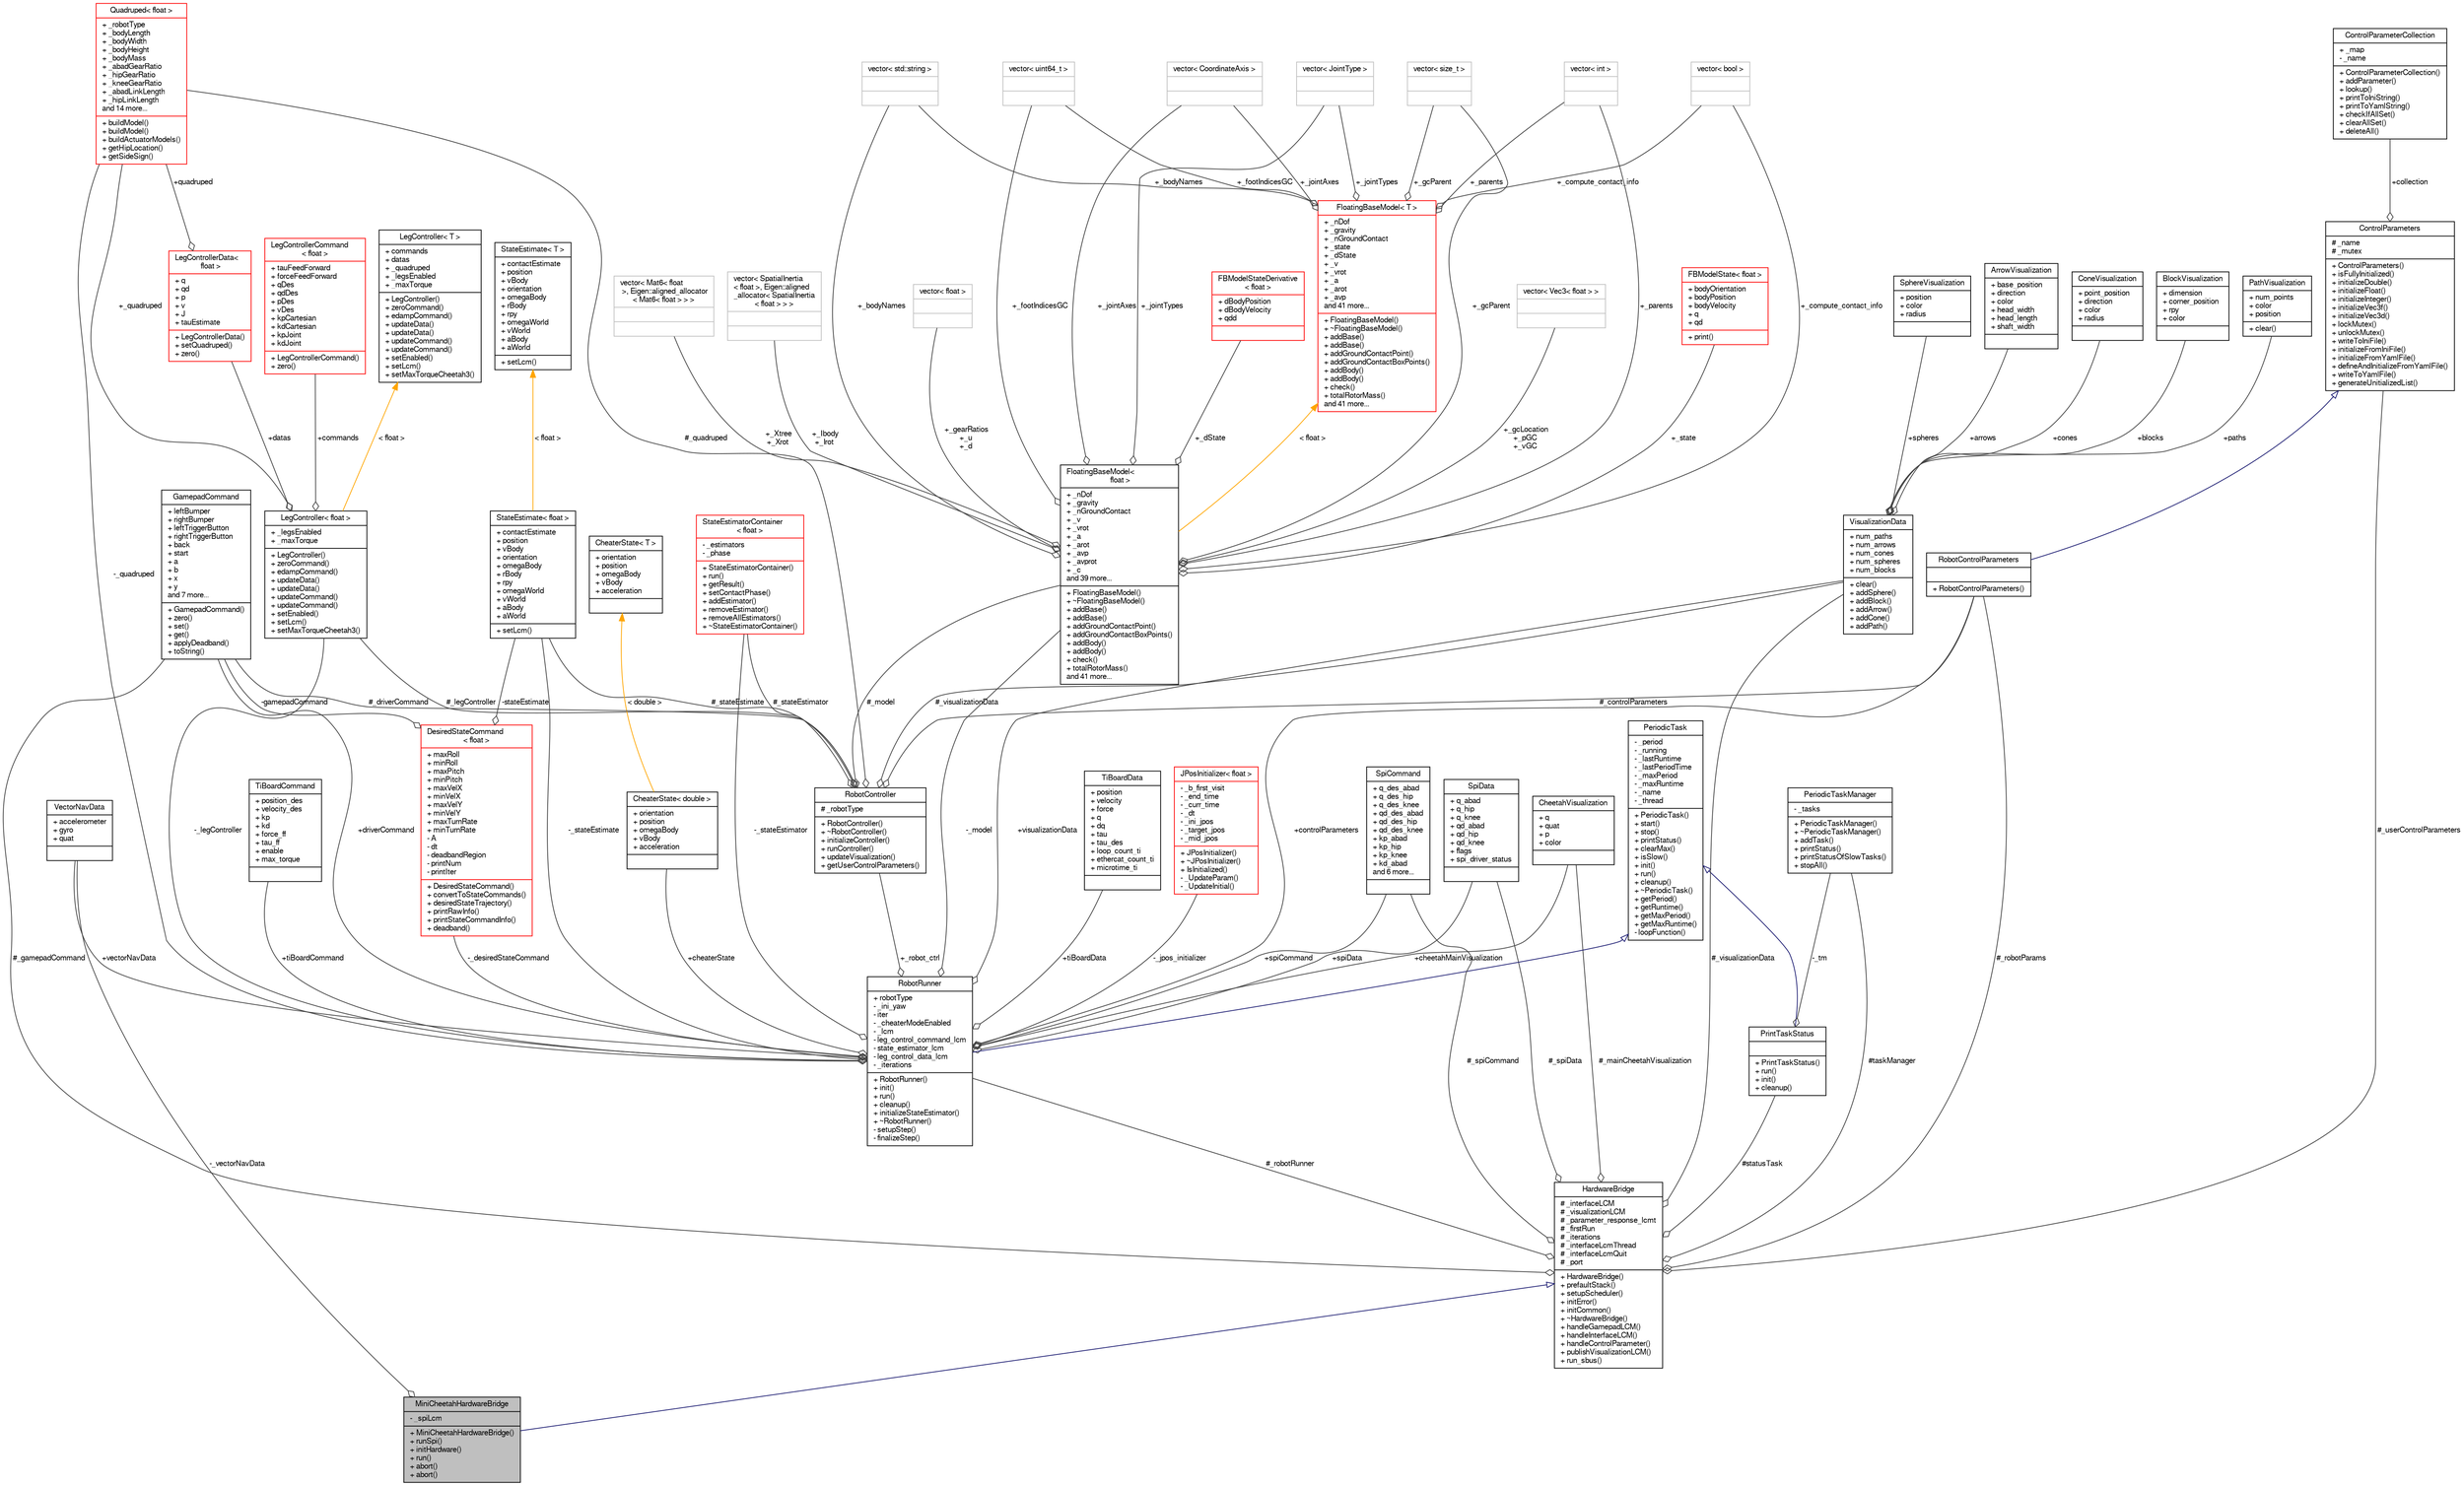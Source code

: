 digraph "MiniCheetahHardwareBridge"
{
  edge [fontname="FreeSans",fontsize="10",labelfontname="FreeSans",labelfontsize="10"];
  node [fontname="FreeSans",fontsize="10",shape=record];
  Node1 [label="{MiniCheetahHardwareBridge\n|- _spiLcm\l|+ MiniCheetahHardwareBridge()\l+ runSpi()\l+ initHardware()\l+ run()\l+ abort()\l+ abort()\l}",height=0.2,width=0.4,color="black", fillcolor="grey75", style="filled", fontcolor="black"];
  Node2 -> Node1 [dir="back",color="midnightblue",fontsize="10",style="solid",arrowtail="onormal",fontname="FreeSans"];
  Node2 [label="{HardwareBridge\n|# _interfaceLCM\l# _visualizationLCM\l# _parameter_response_lcmt\l# _firstRun\l# _iterations\l# _interfaceLcmThread\l# _interfaceLcmQuit\l# _port\l|+ HardwareBridge()\l+ prefaultStack()\l+ setupScheduler()\l+ initError()\l+ initCommon()\l+ ~HardwareBridge()\l+ handleGamepadLCM()\l+ handleInterfaceLCM()\l+ handleControlParameter()\l+ publishVisualizationLCM()\l+ run_sbus()\l}",height=0.2,width=0.4,color="black", fillcolor="white", style="filled",URL="$d8/dd8/class_hardware_bridge.html"];
  Node3 -> Node2 [color="grey25",fontsize="10",style="solid",label=" #_spiData" ,arrowhead="odiamond",fontname="FreeSans"];
  Node3 [label="{SpiData\n|+ q_abad\l+ q_hip\l+ q_knee\l+ qd_abad\l+ qd_hip\l+ qd_knee\l+ flags\l+ spi_driver_status\l|}",height=0.2,width=0.4,color="black", fillcolor="white", style="filled",URL="$d5/d09/struct_spi_data.html"];
  Node4 -> Node2 [color="grey25",fontsize="10",style="solid",label=" #_mainCheetahVisualization" ,arrowhead="odiamond",fontname="FreeSans"];
  Node4 [label="{CheetahVisualization\n|+ q\l+ quat\l+ p\l+ color\l|}",height=0.2,width=0.4,color="black", fillcolor="white", style="filled",URL="$d0/d6d/struct_cheetah_visualization.html"];
  Node5 -> Node2 [color="grey25",fontsize="10",style="solid",label=" #_robotRunner" ,arrowhead="odiamond",fontname="FreeSans"];
  Node5 [label="{RobotRunner\n|+ robotType\l- _ini_yaw\l- iter\l- _cheaterModeEnabled\l- _lcm\l- leg_control_command_lcm\l- state_estimator_lcm\l- leg_control_data_lcm\l- _iterations\l|+ RobotRunner()\l+ init()\l+ run()\l+ cleanup()\l+ initializeStateEstimator()\l+ ~RobotRunner()\l- setupStep()\l- finalizeStep()\l}",height=0.2,width=0.4,color="black", fillcolor="white", style="filled",URL="$d9/d42/class_robot_runner.html"];
  Node6 -> Node5 [dir="back",color="midnightblue",fontsize="10",style="solid",arrowtail="onormal",fontname="FreeSans"];
  Node6 [label="{PeriodicTask\n|- _period\l- _running\l- _lastRuntime\l- _lastPeriodTime\l- _maxPeriod\l- _maxRuntime\l- _name\l- _thread\l|+ PeriodicTask()\l+ start()\l+ stop()\l+ printStatus()\l+ clearMax()\l+ isSlow()\l+ init()\l+ run()\l+ cleanup()\l+ ~PeriodicTask()\l+ getPeriod()\l+ getRuntime()\l+ getMaxPeriod()\l+ getMaxRuntime()\l- loopFunction()\l}",height=0.2,width=0.4,color="black", fillcolor="white", style="filled",URL="$de/d2f/class_periodic_task.html"];
  Node7 -> Node5 [color="grey25",fontsize="10",style="solid",label=" -_stateEstimate" ,arrowhead="odiamond",fontname="FreeSans"];
  Node7 [label="{StateEstimate\< float \>\n|+ contactEstimate\l+ position\l+ vBody\l+ orientation\l+ omegaBody\l+ rBody\l+ rpy\l+ omegaWorld\l+ vWorld\l+ aBody\l+ aWorld\l|+ setLcm()\l}",height=0.2,width=0.4,color="black", fillcolor="white", style="filled",URL="$dd/df3/struct_state_estimate.html"];
  Node8 -> Node7 [dir="back",color="orange",fontsize="10",style="solid",label=" \< float \>" ,fontname="FreeSans"];
  Node8 [label="{StateEstimate\< T \>\n|+ contactEstimate\l+ position\l+ vBody\l+ orientation\l+ omegaBody\l+ rBody\l+ rpy\l+ omegaWorld\l+ vWorld\l+ aBody\l+ aWorld\l|+ setLcm()\l}",height=0.2,width=0.4,color="black", fillcolor="white", style="filled",URL="$dd/df3/struct_state_estimate.html"];
  Node3 -> Node5 [color="grey25",fontsize="10",style="solid",label=" +spiData" ,arrowhead="odiamond",fontname="FreeSans"];
  Node4 -> Node5 [color="grey25",fontsize="10",style="solid",label=" +cheetahMainVisualization" ,arrowhead="odiamond",fontname="FreeSans"];
  Node9 -> Node5 [color="grey25",fontsize="10",style="solid",label=" -_model" ,arrowhead="odiamond",fontname="FreeSans"];
  Node9 [label="{FloatingBaseModel\<\l float \>\n|+ _nDof\l+ _gravity\l+ _nGroundContact\l+ _v\l+ _vrot\l+ _a\l+ _arot\l+ _avp\l+ _avprot\l+ _c\land 39 more...\l|+ FloatingBaseModel()\l+ ~FloatingBaseModel()\l+ addBase()\l+ addBase()\l+ addGroundContactPoint()\l+ addGroundContactBoxPoints()\l+ addBody()\l+ addBody()\l+ check()\l+ totalRotorMass()\land 41 more...\l}",height=0.2,width=0.4,color="black", fillcolor="white", style="filled",URL="$d6/db1/class_floating_base_model.html"];
  Node10 -> Node9 [color="grey25",fontsize="10",style="solid",label=" +_state" ,arrowhead="odiamond",fontname="FreeSans"];
  Node10 [label="{FBModelState\< float \>\n|+ bodyOrientation\l+ bodyPosition\l+ bodyVelocity\l+ q\l+ qd\l|+ print()\l}",height=0.2,width=0.4,color="red", fillcolor="white", style="filled",URL="$de/d75/struct_f_b_model_state.html"];
  Node11 -> Node9 [color="grey25",fontsize="10",style="solid",label=" +_Xtree\n+_Xrot" ,arrowhead="odiamond",fontname="FreeSans"];
  Node11 [label="{vector\< Mat6\< float\l \>, Eigen::aligned_allocator\l\< Mat6\< float \> \> \>\n||}",height=0.2,width=0.4,color="grey75", fillcolor="white", style="filled"];
  Node12 -> Node9 [color="grey25",fontsize="10",style="solid",label=" +_Ibody\n+_Irot" ,arrowhead="odiamond",fontname="FreeSans"];
  Node12 [label="{vector\< SpatialInertia\l\< float \>, Eigen::aligned\l_allocator\< SpatialInertia\l\< float \> \> \>\n||}",height=0.2,width=0.4,color="grey75", fillcolor="white", style="filled"];
  Node13 -> Node9 [color="grey25",fontsize="10",style="solid",label=" +_jointTypes" ,arrowhead="odiamond",fontname="FreeSans"];
  Node13 [label="{vector\< JointType \>\n||}",height=0.2,width=0.4,color="grey75", fillcolor="white", style="filled"];
  Node14 -> Node9 [color="grey25",fontsize="10",style="solid",label=" +_jointAxes" ,arrowhead="odiamond",fontname="FreeSans"];
  Node14 [label="{vector\< CoordinateAxis \>\n||}",height=0.2,width=0.4,color="grey75", fillcolor="white", style="filled"];
  Node15 -> Node9 [color="grey25",fontsize="10",style="solid",label=" +_footIndicesGC" ,arrowhead="odiamond",fontname="FreeSans"];
  Node15 [label="{vector\< uint64_t \>\n||}",height=0.2,width=0.4,color="grey75", fillcolor="white", style="filled"];
  Node16 -> Node9 [color="grey25",fontsize="10",style="solid",label=" +_gcParent" ,arrowhead="odiamond",fontname="FreeSans"];
  Node16 [label="{vector\< size_t \>\n||}",height=0.2,width=0.4,color="grey75", fillcolor="white", style="filled"];
  Node17 -> Node9 [color="grey25",fontsize="10",style="solid",label=" +_gearRatios\n+_u\n+_d" ,arrowhead="odiamond",fontname="FreeSans"];
  Node17 [label="{vector\< float \>\n||}",height=0.2,width=0.4,color="grey75", fillcolor="white", style="filled"];
  Node18 -> Node9 [color="grey25",fontsize="10",style="solid",label=" +_parents" ,arrowhead="odiamond",fontname="FreeSans"];
  Node18 [label="{vector\< int \>\n||}",height=0.2,width=0.4,color="grey75", fillcolor="white", style="filled"];
  Node19 -> Node9 [color="grey25",fontsize="10",style="solid",label=" +_dState" ,arrowhead="odiamond",fontname="FreeSans"];
  Node19 [label="{FBModelStateDerivative\l\< float \>\n|+ dBodyPosition\l+ dBodyVelocity\l+ qdd\l|}",height=0.2,width=0.4,color="red", fillcolor="white", style="filled",URL="$de/dce/struct_f_b_model_state_derivative.html"];
  Node20 -> Node9 [color="grey25",fontsize="10",style="solid",label=" +_compute_contact_info" ,arrowhead="odiamond",fontname="FreeSans"];
  Node20 [label="{vector\< bool \>\n||}",height=0.2,width=0.4,color="grey75", fillcolor="white", style="filled"];
  Node21 -> Node9 [color="grey25",fontsize="10",style="solid",label=" +_bodyNames" ,arrowhead="odiamond",fontname="FreeSans"];
  Node21 [label="{vector\< std::string \>\n||}",height=0.2,width=0.4,color="grey75", fillcolor="white", style="filled"];
  Node22 -> Node9 [color="grey25",fontsize="10",style="solid",label=" +_gcLocation\n+_pGC\n+_vGC" ,arrowhead="odiamond",fontname="FreeSans"];
  Node22 [label="{vector\< Vec3\< float \> \>\n||}",height=0.2,width=0.4,color="grey75", fillcolor="white", style="filled"];
  Node23 -> Node9 [dir="back",color="orange",fontsize="10",style="solid",label=" \< float \>" ,fontname="FreeSans"];
  Node23 [label="{FloatingBaseModel\< T \>\n|+ _nDof\l+ _gravity\l+ _nGroundContact\l+ _state\l+ _dState\l+ _v\l+ _vrot\l+ _a\l+ _arot\l+ _avp\land 41 more...\l|+ FloatingBaseModel()\l+ ~FloatingBaseModel()\l+ addBase()\l+ addBase()\l+ addGroundContactPoint()\l+ addGroundContactBoxPoints()\l+ addBody()\l+ addBody()\l+ check()\l+ totalRotorMass()\land 41 more...\l}",height=0.2,width=0.4,color="red", fillcolor="white", style="filled",URL="$d6/db1/class_floating_base_model.html"];
  Node13 -> Node23 [color="grey25",fontsize="10",style="solid",label=" +_jointTypes" ,arrowhead="odiamond",fontname="FreeSans"];
  Node14 -> Node23 [color="grey25",fontsize="10",style="solid",label=" +_jointAxes" ,arrowhead="odiamond",fontname="FreeSans"];
  Node15 -> Node23 [color="grey25",fontsize="10",style="solid",label=" +_footIndicesGC" ,arrowhead="odiamond",fontname="FreeSans"];
  Node16 -> Node23 [color="grey25",fontsize="10",style="solid",label=" +_gcParent" ,arrowhead="odiamond",fontname="FreeSans"];
  Node18 -> Node23 [color="grey25",fontsize="10",style="solid",label=" +_parents" ,arrowhead="odiamond",fontname="FreeSans"];
  Node20 -> Node23 [color="grey25",fontsize="10",style="solid",label=" +_compute_contact_info" ,arrowhead="odiamond",fontname="FreeSans"];
  Node21 -> Node23 [color="grey25",fontsize="10",style="solid",label=" +_bodyNames" ,arrowhead="odiamond",fontname="FreeSans"];
  Node24 -> Node5 [color="grey25",fontsize="10",style="solid",label=" -_legController" ,arrowhead="odiamond",fontname="FreeSans"];
  Node24 [label="{LegController\< float \>\n|+ _legsEnabled\l+ _maxTorque\l|+ LegController()\l+ zeroCommand()\l+ edampCommand()\l+ updateData()\l+ updateData()\l+ updateCommand()\l+ updateCommand()\l+ setEnabled()\l+ setLcm()\l+ setMaxTorqueCheetah3()\l}",height=0.2,width=0.4,color="black", fillcolor="white", style="filled",URL="$d0/d96/class_leg_controller.html"];
  Node25 -> Node24 [color="grey25",fontsize="10",style="solid",label=" +datas" ,arrowhead="odiamond",fontname="FreeSans"];
  Node25 [label="{LegControllerData\<\l float \>\n|+ q\l+ qd\l+ p\l+ v\l+ J\l+ tauEstimate\l|+ LegControllerData()\l+ setQuadruped()\l+ zero()\l}",height=0.2,width=0.4,color="red", fillcolor="white", style="filled",URL="$d7/d6e/struct_leg_controller_data.html"];
  Node26 -> Node25 [color="grey25",fontsize="10",style="solid",label=" +quadruped" ,arrowhead="odiamond",fontname="FreeSans"];
  Node26 [label="{Quadruped\< float \>\n|+ _robotType\l+ _bodyLength\l+ _bodyWidth\l+ _bodyHeight\l+ _bodyMass\l+ _abadGearRatio\l+ _hipGearRatio\l+ _kneeGearRatio\l+ _abadLinkLength\l+ _hipLinkLength\land 14 more...\l|+ buildModel()\l+ buildModel()\l+ buildActuatorModels()\l+ getHipLocation()\l+ getSideSign()\l}",height=0.2,width=0.4,color="red", fillcolor="white", style="filled",URL="$dc/d66/class_quadruped.html"];
  Node26 -> Node24 [color="grey25",fontsize="10",style="solid",label=" +_quadruped" ,arrowhead="odiamond",fontname="FreeSans"];
  Node27 -> Node24 [color="grey25",fontsize="10",style="solid",label=" +commands" ,arrowhead="odiamond",fontname="FreeSans"];
  Node27 [label="{LegControllerCommand\l\< float \>\n|+ tauFeedForward\l+ forceFeedForward\l+ qDes\l+ qdDes\l+ pDes\l+ vDes\l+ kpCartesian\l+ kdCartesian\l+ kpJoint\l+ kdJoint\l|+ LegControllerCommand()\l+ zero()\l}",height=0.2,width=0.4,color="red", fillcolor="white", style="filled",URL="$d1/d6a/struct_leg_controller_command.html"];
  Node28 -> Node24 [dir="back",color="orange",fontsize="10",style="solid",label=" \< float \>" ,fontname="FreeSans"];
  Node28 [label="{LegController\< T \>\n|+ commands\l+ datas\l+ _quadruped\l+ _legsEnabled\l+ _maxTorque\l|+ LegController()\l+ zeroCommand()\l+ edampCommand()\l+ updateData()\l+ updateData()\l+ updateCommand()\l+ updateCommand()\l+ setEnabled()\l+ setLcm()\l+ setMaxTorqueCheetah3()\l}",height=0.2,width=0.4,color="black", fillcolor="white", style="filled",URL="$d0/d96/class_leg_controller.html"];
  Node29 -> Node5 [color="grey25",fontsize="10",style="solid",label=" +vectorNavData" ,arrowhead="odiamond",fontname="FreeSans"];
  Node29 [label="{VectorNavData\n|+ accelerometer\l+ gyro\l+ quat\l|}",height=0.2,width=0.4,color="black", fillcolor="white", style="filled",URL="$df/d06/struct_vector_nav_data.html"];
  Node30 -> Node5 [color="grey25",fontsize="10",style="solid",label=" +cheaterState" ,arrowhead="odiamond",fontname="FreeSans"];
  Node30 [label="{CheaterState\< double \>\n|+ orientation\l+ position\l+ omegaBody\l+ vBody\l+ acceleration\l|}",height=0.2,width=0.4,color="black", fillcolor="white", style="filled",URL="$d2/d3e/struct_cheater_state.html"];
  Node31 -> Node30 [dir="back",color="orange",fontsize="10",style="solid",label=" \< double \>" ,fontname="FreeSans"];
  Node31 [label="{CheaterState\< T \>\n|+ orientation\l+ position\l+ omegaBody\l+ vBody\l+ acceleration\l|}",height=0.2,width=0.4,color="black", fillcolor="white", style="filled",URL="$d2/d3e/struct_cheater_state.html"];
  Node32 -> Node5 [color="grey25",fontsize="10",style="solid",label=" +_robot_ctrl" ,arrowhead="odiamond",fontname="FreeSans"];
  Node32 [label="{RobotController\n|# _robotType\l|+ RobotController()\l+ ~RobotController()\l+ initializeController()\l+ runController()\l+ updateVisualization()\l+ getUserControlParameters()\l}",height=0.2,width=0.4,color="black", fillcolor="white", style="filled",URL="$d4/d6a/class_robot_controller.html"];
  Node7 -> Node32 [color="grey25",fontsize="10",style="solid",label=" #_stateEstimate" ,arrowhead="odiamond",fontname="FreeSans"];
  Node24 -> Node32 [color="grey25",fontsize="10",style="solid",label=" #_legController" ,arrowhead="odiamond",fontname="FreeSans"];
  Node9 -> Node32 [color="grey25",fontsize="10",style="solid",label=" #_model" ,arrowhead="odiamond",fontname="FreeSans"];
  Node26 -> Node32 [color="grey25",fontsize="10",style="solid",label=" #_quadruped" ,arrowhead="odiamond",fontname="FreeSans"];
  Node33 -> Node32 [color="grey25",fontsize="10",style="solid",label=" #_visualizationData" ,arrowhead="odiamond",fontname="FreeSans"];
  Node33 [label="{VisualizationData\n|+ num_paths\l+ num_arrows\l+ num_cones\l+ num_spheres\l+ num_blocks\l|+ clear()\l+ addSphere()\l+ addBlock()\l+ addArrow()\l+ addCone()\l+ addPath()\l}",height=0.2,width=0.4,color="black", fillcolor="white", style="filled",URL="$d3/d60/struct_visualization_data.html"];
  Node34 -> Node33 [color="grey25",fontsize="10",style="solid",label=" +arrows" ,arrowhead="odiamond",fontname="FreeSans"];
  Node34 [label="{ArrowVisualization\n|+ base_position\l+ direction\l+ color\l+ head_width\l+ head_length\l+ shaft_width\l|}",height=0.2,width=0.4,color="black", fillcolor="white", style="filled",URL="$d4/d7b/struct_arrow_visualization.html"];
  Node35 -> Node33 [color="grey25",fontsize="10",style="solid",label=" +cones" ,arrowhead="odiamond",fontname="FreeSans"];
  Node35 [label="{ConeVisualization\n|+ point_position\l+ direction\l+ color\l+ radius\l|}",height=0.2,width=0.4,color="black", fillcolor="white", style="filled",URL="$df/da6/struct_cone_visualization.html"];
  Node36 -> Node33 [color="grey25",fontsize="10",style="solid",label=" +blocks" ,arrowhead="odiamond",fontname="FreeSans"];
  Node36 [label="{BlockVisualization\n|+ dimension\l+ corner_position\l+ rpy\l+ color\l|}",height=0.2,width=0.4,color="black", fillcolor="white", style="filled",URL="$d5/d38/struct_block_visualization.html"];
  Node37 -> Node33 [color="grey25",fontsize="10",style="solid",label=" +paths" ,arrowhead="odiamond",fontname="FreeSans"];
  Node37 [label="{PathVisualization\n|+ num_points\l+ color\l+ position\l|+ clear()\l}",height=0.2,width=0.4,color="black", fillcolor="white", style="filled",URL="$d1/d06/struct_path_visualization.html"];
  Node38 -> Node33 [color="grey25",fontsize="10",style="solid",label=" +spheres" ,arrowhead="odiamond",fontname="FreeSans"];
  Node38 [label="{SphereVisualization\n|+ position\l+ color\l+ radius\l|}",height=0.2,width=0.4,color="black", fillcolor="white", style="filled",URL="$d7/d94/struct_sphere_visualization.html"];
  Node39 -> Node32 [color="grey25",fontsize="10",style="solid",label=" #_stateEstimator" ,arrowhead="odiamond",fontname="FreeSans"];
  Node39 [label="{StateEstimatorContainer\l\< float \>\n|- _estimators\l- _phase\l|+ StateEstimatorContainer()\l+ run()\l+ getResult()\l+ setContactPhase()\l+ addEstimator()\l+ removeEstimator()\l+ removeAllEstimators()\l+ ~StateEstimatorContainer()\l}",height=0.2,width=0.4,color="red", fillcolor="white", style="filled",URL="$d1/d3b/class_state_estimator_container.html"];
  Node40 -> Node32 [color="grey25",fontsize="10",style="solid",label=" #_driverCommand" ,arrowhead="odiamond",fontname="FreeSans"];
  Node40 [label="{GamepadCommand\n|+ leftBumper\l+ rightBumper\l+ leftTriggerButton\l+ rightTriggerButton\l+ back\l+ start\l+ a\l+ b\l+ x\l+ y\land 7 more...\l|+ GamepadCommand()\l+ zero()\l+ set()\l+ get()\l+ applyDeadband()\l+ toString()\l}",height=0.2,width=0.4,color="black", fillcolor="white", style="filled",URL="$d4/d51/struct_gamepad_command.html"];
  Node41 -> Node32 [color="grey25",fontsize="10",style="solid",label=" #_controlParameters" ,arrowhead="odiamond",fontname="FreeSans"];
  Node41 [label="{RobotControlParameters\n||+ RobotControlParameters()\l}",height=0.2,width=0.4,color="black", fillcolor="white", style="filled",URL="$d0/d73/class_robot_control_parameters.html"];
  Node42 -> Node41 [dir="back",color="midnightblue",fontsize="10",style="solid",arrowtail="onormal",fontname="FreeSans"];
  Node42 [label="{ControlParameters\n|# _name\l# _mutex\l|+ ControlParameters()\l+ isFullyInitialized()\l+ initializeDouble()\l+ initializeFloat()\l+ initializeInteger()\l+ initializeVec3f()\l+ initializeVec3d()\l+ lockMutex()\l+ unlockMutex()\l+ writeToIniFile()\l+ initializeFromIniFile()\l+ initializeFromYamlFile()\l+ defineAndInitializeFromYamlFile()\l+ writeToYamlFile()\l+ generateUnitializedList()\l}",height=0.2,width=0.4,color="black", fillcolor="white", style="filled",URL="$d8/d86/class_control_parameters.html"];
  Node43 -> Node42 [color="grey25",fontsize="10",style="solid",label=" +collection" ,arrowhead="odiamond",fontname="FreeSans"];
  Node43 [label="{ControlParameterCollection\n|+ _map\l- _name\l|+ ControlParameterCollection()\l+ addParameter()\l+ lookup()\l+ printToIniString()\l+ printToYamlString()\l+ checkIfAllSet()\l+ clearAllSet()\l+ deleteAll()\l}",height=0.2,width=0.4,color="black", fillcolor="white", style="filled",URL="$dd/da1/class_control_parameter_collection.html"];
  Node44 -> Node5 [color="grey25",fontsize="10",style="solid",label=" +tiBoardData" ,arrowhead="odiamond",fontname="FreeSans"];
  Node44 [label="{TiBoardData\n|+ position\l+ velocity\l+ force\l+ q\l+ dq\l+ tau\l+ tau_des\l+ loop_count_ti\l+ ethercat_count_ti\l+ microtime_ti\l|}",height=0.2,width=0.4,color="black", fillcolor="white", style="filled",URL="$de/de1/struct_ti_board_data.html"];
  Node26 -> Node5 [color="grey25",fontsize="10",style="solid",label=" -_quadruped" ,arrowhead="odiamond",fontname="FreeSans"];
  Node39 -> Node5 [color="grey25",fontsize="10",style="solid",label=" -_stateEstimator" ,arrowhead="odiamond",fontname="FreeSans"];
  Node33 -> Node5 [color="grey25",fontsize="10",style="solid",label=" +visualizationData" ,arrowhead="odiamond",fontname="FreeSans"];
  Node45 -> Node5 [color="grey25",fontsize="10",style="solid",label=" -_desiredStateCommand" ,arrowhead="odiamond",fontname="FreeSans"];
  Node45 [label="{DesiredStateCommand\l\< float \>\n|+ maxRoll\l+ minRoll\l+ maxPitch\l+ minPitch\l+ maxVelX\l+ minVelX\l+ maxVelY\l+ minVelY\l+ maxTurnRate\l+ minTurnRate\l- A\l- dt\l- deadbandRegion\l- printNum\l- printIter\l|+ DesiredStateCommand()\l+ convertToStateCommands()\l+ desiredStateTrajectory()\l+ printRawInfo()\l+ printStateCommandInfo()\l+ deadband()\l}",height=0.2,width=0.4,color="red", fillcolor="white", style="filled",URL="$d0/d27/class_desired_state_command.html"];
  Node7 -> Node45 [color="grey25",fontsize="10",style="solid",label=" -stateEstimate" ,arrowhead="odiamond",fontname="FreeSans"];
  Node40 -> Node45 [color="grey25",fontsize="10",style="solid",label=" -gamepadCommand" ,arrowhead="odiamond",fontname="FreeSans"];
  Node46 -> Node5 [color="grey25",fontsize="10",style="solid",label=" -_jpos_initializer" ,arrowhead="odiamond",fontname="FreeSans"];
  Node46 [label="{JPosInitializer\< float \>\n|- _b_first_visit\l- _end_time\l- _curr_time\l- _dt\l- _ini_jpos\l- _target_jpos\l- _mid_jpos\l|+ JPosInitializer()\l+ ~JPosInitializer()\l+ IsInitialized()\l- _UpdateParam()\l- _UpdateInitial()\l}",height=0.2,width=0.4,color="red", fillcolor="white", style="filled",URL="$d6/d0e/class_j_pos_initializer.html"];
  Node47 -> Node5 [color="grey25",fontsize="10",style="solid",label=" +tiBoardCommand" ,arrowhead="odiamond",fontname="FreeSans"];
  Node47 [label="{TiBoardCommand\n|+ position_des\l+ velocity_des\l+ kp\l+ kd\l+ force_ff\l+ tau_ff\l+ enable\l+ max_torque\l|}",height=0.2,width=0.4,color="black", fillcolor="white", style="filled",URL="$d8/d03/struct_ti_board_command.html"];
  Node40 -> Node5 [color="grey25",fontsize="10",style="solid",label=" +driverCommand" ,arrowhead="odiamond",fontname="FreeSans"];
  Node41 -> Node5 [color="grey25",fontsize="10",style="solid",label=" +controlParameters" ,arrowhead="odiamond",fontname="FreeSans"];
  Node48 -> Node5 [color="grey25",fontsize="10",style="solid",label=" +spiCommand" ,arrowhead="odiamond",fontname="FreeSans"];
  Node48 [label="{SpiCommand\n|+ q_des_abad\l+ q_des_hip\l+ q_des_knee\l+ qd_des_abad\l+ qd_des_hip\l+ qd_des_knee\l+ kp_abad\l+ kp_hip\l+ kp_knee\l+ kd_abad\land 6 more...\l|}",height=0.2,width=0.4,color="black", fillcolor="white", style="filled",URL="$d0/ddd/struct_spi_command.html"];
  Node42 -> Node2 [color="grey25",fontsize="10",style="solid",label=" #_userControlParameters" ,arrowhead="odiamond",fontname="FreeSans"];
  Node49 -> Node2 [color="grey25",fontsize="10",style="solid",label=" #taskManager" ,arrowhead="odiamond",fontname="FreeSans"];
  Node49 [label="{PeriodicTaskManager\n|- _tasks\l|+ PeriodicTaskManager()\l+ ~PeriodicTaskManager()\l+ addTask()\l+ printStatus()\l+ printStatusOfSlowTasks()\l+ stopAll()\l}",height=0.2,width=0.4,color="black", fillcolor="white", style="filled",URL="$d2/d31/class_periodic_task_manager.html"];
  Node50 -> Node2 [color="grey25",fontsize="10",style="solid",label=" #statusTask" ,arrowhead="odiamond",fontname="FreeSans"];
  Node50 [label="{PrintTaskStatus\n||+ PrintTaskStatus()\l+ run()\l+ init()\l+ cleanup()\l}",height=0.2,width=0.4,color="black", fillcolor="white", style="filled",URL="$dc/d6d/class_print_task_status.html"];
  Node6 -> Node50 [dir="back",color="midnightblue",fontsize="10",style="solid",arrowtail="onormal",fontname="FreeSans"];
  Node49 -> Node50 [color="grey25",fontsize="10",style="solid",label=" -_tm" ,arrowhead="odiamond",fontname="FreeSans"];
  Node33 -> Node2 [color="grey25",fontsize="10",style="solid",label=" #_visualizationData" ,arrowhead="odiamond",fontname="FreeSans"];
  Node40 -> Node2 [color="grey25",fontsize="10",style="solid",label=" #_gamepadCommand" ,arrowhead="odiamond",fontname="FreeSans"];
  Node41 -> Node2 [color="grey25",fontsize="10",style="solid",label=" #_robotParams" ,arrowhead="odiamond",fontname="FreeSans"];
  Node48 -> Node2 [color="grey25",fontsize="10",style="solid",label=" #_spiCommand" ,arrowhead="odiamond",fontname="FreeSans"];
  Node29 -> Node1 [color="grey25",fontsize="10",style="solid",label=" -_vectorNavData" ,arrowhead="odiamond",fontname="FreeSans"];
}
